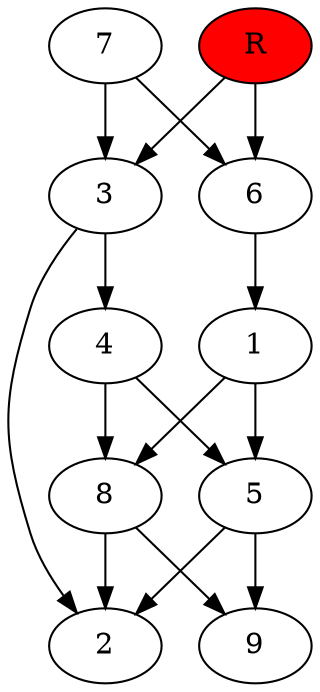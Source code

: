 digraph prb51980 {
	1
	2
	3
	4
	5
	6
	7
	8
	R [fillcolor="#ff0000" style=filled]
	1 -> 5
	1 -> 8
	3 -> 2
	3 -> 4
	4 -> 5
	4 -> 8
	5 -> 2
	5 -> 9
	6 -> 1
	7 -> 3
	7 -> 6
	8 -> 2
	8 -> 9
	R -> 3
	R -> 6
}
